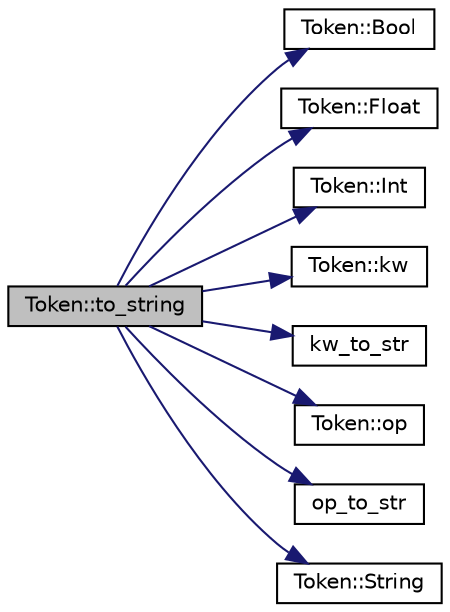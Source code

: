 digraph "Token::to_string"
{
 // LATEX_PDF_SIZE
  edge [fontname="Helvetica",fontsize="10",labelfontname="Helvetica",labelfontsize="10"];
  node [fontname="Helvetica",fontsize="10",shape=record];
  rankdir="LR";
  Node1 [label="Token::to_string",height=0.2,width=0.4,color="black", fillcolor="grey75", style="filled", fontcolor="black",tooltip=" "];
  Node1 -> Node2 [color="midnightblue",fontsize="10",style="solid",fontname="Helvetica"];
  Node2 [label="Token::Bool",height=0.2,width=0.4,color="black", fillcolor="white", style="filled",URL="$struct_token.html#a37b9c67f21de63cc3988ecda4d3ddb06",tooltip=" "];
  Node1 -> Node3 [color="midnightblue",fontsize="10",style="solid",fontname="Helvetica"];
  Node3 [label="Token::Float",height=0.2,width=0.4,color="black", fillcolor="white", style="filled",URL="$struct_token.html#a45d57b269dde74a10b829920690269d0",tooltip=" "];
  Node1 -> Node4 [color="midnightblue",fontsize="10",style="solid",fontname="Helvetica"];
  Node4 [label="Token::Int",height=0.2,width=0.4,color="black", fillcolor="white", style="filled",URL="$struct_token.html#a21bcc93704e4573a7b89bf16cdf3fe00",tooltip=" "];
  Node1 -> Node5 [color="midnightblue",fontsize="10",style="solid",fontname="Helvetica"];
  Node5 [label="Token::kw",height=0.2,width=0.4,color="black", fillcolor="white", style="filled",URL="$struct_token.html#a165d58c7f32001a9fcb0bd4635dc361a",tooltip=" "];
  Node1 -> Node6 [color="midnightblue",fontsize="10",style="solid",fontname="Helvetica"];
  Node6 [label="kw_to_str",height=0.2,width=0.4,color="black", fillcolor="white", style="filled",URL="$_token_8h.html#a59034cb38bebe946b7d8ef9069789a31",tooltip=" "];
  Node1 -> Node7 [color="midnightblue",fontsize="10",style="solid",fontname="Helvetica"];
  Node7 [label="Token::op",height=0.2,width=0.4,color="black", fillcolor="white", style="filled",URL="$struct_token.html#a506aa265a7d6d000df83b0cbf54eef27",tooltip=" "];
  Node1 -> Node8 [color="midnightblue",fontsize="10",style="solid",fontname="Helvetica"];
  Node8 [label="op_to_str",height=0.2,width=0.4,color="black", fillcolor="white", style="filled",URL="$_token_8h.html#ad926c05a78eea9a3271272c25f2386bf",tooltip=" "];
  Node1 -> Node9 [color="midnightblue",fontsize="10",style="solid",fontname="Helvetica"];
  Node9 [label="Token::String",height=0.2,width=0.4,color="black", fillcolor="white", style="filled",URL="$struct_token.html#ae6e74d9c27cff33ccfc2e70bc140b410",tooltip=" "];
}
